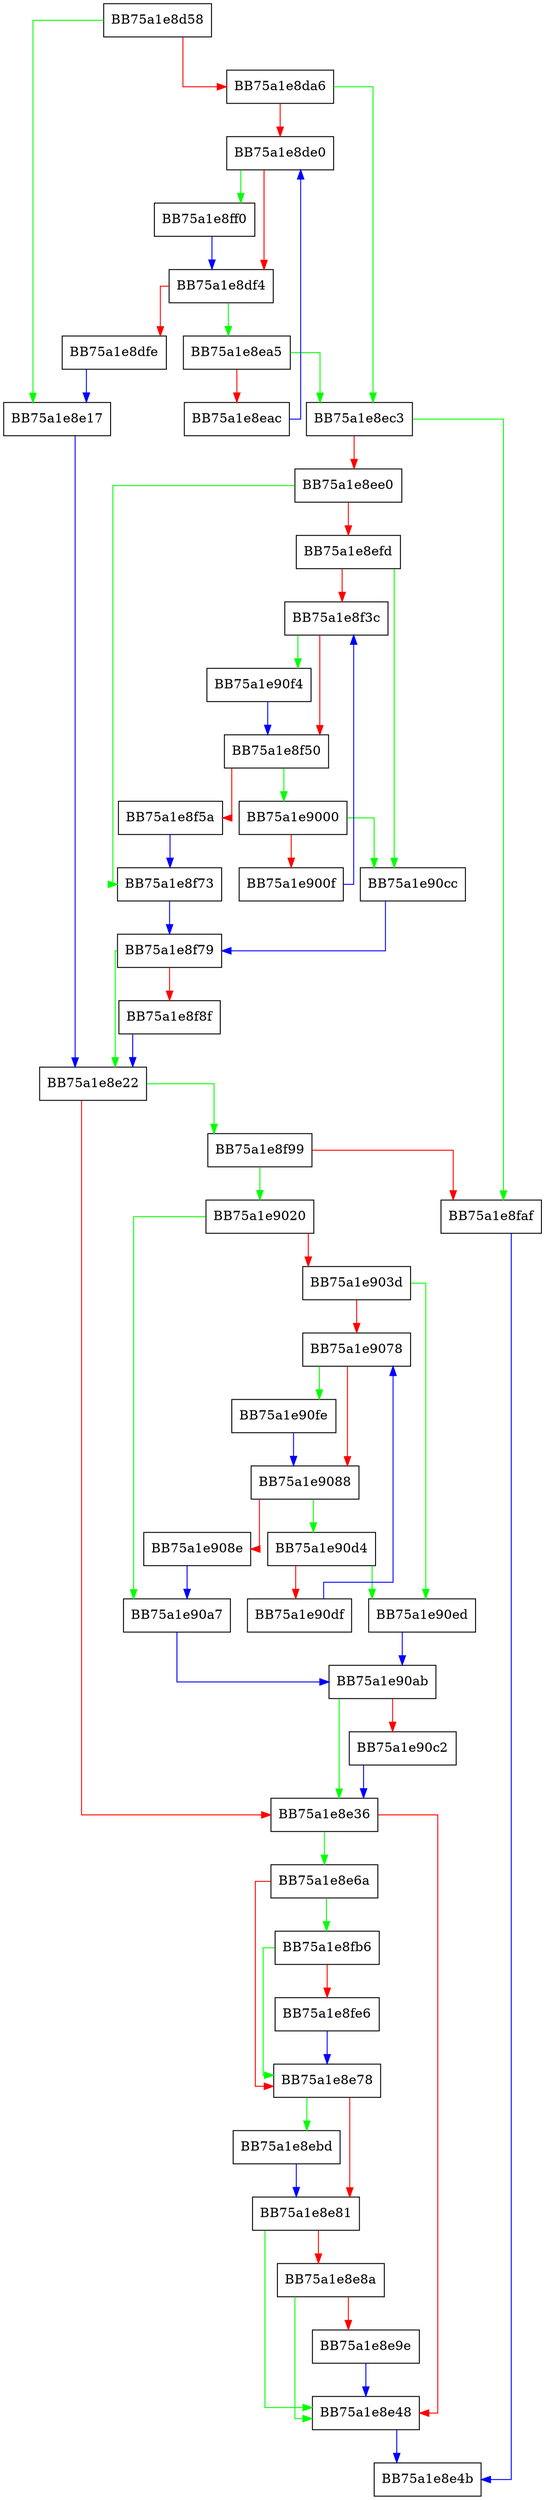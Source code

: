 digraph mmap_single_page {
  node [shape="box"];
  graph [splines=ortho];
  BB75a1e8d58 -> BB75a1e8e17 [color="green"];
  BB75a1e8d58 -> BB75a1e8da6 [color="red"];
  BB75a1e8da6 -> BB75a1e8ec3 [color="green"];
  BB75a1e8da6 -> BB75a1e8de0 [color="red"];
  BB75a1e8de0 -> BB75a1e8ff0 [color="green"];
  BB75a1e8de0 -> BB75a1e8df4 [color="red"];
  BB75a1e8df4 -> BB75a1e8ea5 [color="green"];
  BB75a1e8df4 -> BB75a1e8dfe [color="red"];
  BB75a1e8dfe -> BB75a1e8e17 [color="blue"];
  BB75a1e8e17 -> BB75a1e8e22 [color="blue"];
  BB75a1e8e22 -> BB75a1e8f99 [color="green"];
  BB75a1e8e22 -> BB75a1e8e36 [color="red"];
  BB75a1e8e36 -> BB75a1e8e6a [color="green"];
  BB75a1e8e36 -> BB75a1e8e48 [color="red"];
  BB75a1e8e48 -> BB75a1e8e4b [color="blue"];
  BB75a1e8e6a -> BB75a1e8fb6 [color="green"];
  BB75a1e8e6a -> BB75a1e8e78 [color="red"];
  BB75a1e8e78 -> BB75a1e8ebd [color="green"];
  BB75a1e8e78 -> BB75a1e8e81 [color="red"];
  BB75a1e8e81 -> BB75a1e8e48 [color="green"];
  BB75a1e8e81 -> BB75a1e8e8a [color="red"];
  BB75a1e8e8a -> BB75a1e8e48 [color="green"];
  BB75a1e8e8a -> BB75a1e8e9e [color="red"];
  BB75a1e8e9e -> BB75a1e8e48 [color="blue"];
  BB75a1e8ea5 -> BB75a1e8ec3 [color="green"];
  BB75a1e8ea5 -> BB75a1e8eac [color="red"];
  BB75a1e8eac -> BB75a1e8de0 [color="blue"];
  BB75a1e8ebd -> BB75a1e8e81 [color="blue"];
  BB75a1e8ec3 -> BB75a1e8faf [color="green"];
  BB75a1e8ec3 -> BB75a1e8ee0 [color="red"];
  BB75a1e8ee0 -> BB75a1e8f73 [color="green"];
  BB75a1e8ee0 -> BB75a1e8efd [color="red"];
  BB75a1e8efd -> BB75a1e90cc [color="green"];
  BB75a1e8efd -> BB75a1e8f3c [color="red"];
  BB75a1e8f3c -> BB75a1e90f4 [color="green"];
  BB75a1e8f3c -> BB75a1e8f50 [color="red"];
  BB75a1e8f50 -> BB75a1e9000 [color="green"];
  BB75a1e8f50 -> BB75a1e8f5a [color="red"];
  BB75a1e8f5a -> BB75a1e8f73 [color="blue"];
  BB75a1e8f73 -> BB75a1e8f79 [color="blue"];
  BB75a1e8f79 -> BB75a1e8e22 [color="green"];
  BB75a1e8f79 -> BB75a1e8f8f [color="red"];
  BB75a1e8f8f -> BB75a1e8e22 [color="blue"];
  BB75a1e8f99 -> BB75a1e9020 [color="green"];
  BB75a1e8f99 -> BB75a1e8faf [color="red"];
  BB75a1e8faf -> BB75a1e8e4b [color="blue"];
  BB75a1e8fb6 -> BB75a1e8e78 [color="green"];
  BB75a1e8fb6 -> BB75a1e8fe6 [color="red"];
  BB75a1e8fe6 -> BB75a1e8e78 [color="blue"];
  BB75a1e8ff0 -> BB75a1e8df4 [color="blue"];
  BB75a1e9000 -> BB75a1e90cc [color="green"];
  BB75a1e9000 -> BB75a1e900f [color="red"];
  BB75a1e900f -> BB75a1e8f3c [color="blue"];
  BB75a1e9020 -> BB75a1e90a7 [color="green"];
  BB75a1e9020 -> BB75a1e903d [color="red"];
  BB75a1e903d -> BB75a1e90ed [color="green"];
  BB75a1e903d -> BB75a1e9078 [color="red"];
  BB75a1e9078 -> BB75a1e90fe [color="green"];
  BB75a1e9078 -> BB75a1e9088 [color="red"];
  BB75a1e9088 -> BB75a1e90d4 [color="green"];
  BB75a1e9088 -> BB75a1e908e [color="red"];
  BB75a1e908e -> BB75a1e90a7 [color="blue"];
  BB75a1e90a7 -> BB75a1e90ab [color="blue"];
  BB75a1e90ab -> BB75a1e8e36 [color="green"];
  BB75a1e90ab -> BB75a1e90c2 [color="red"];
  BB75a1e90c2 -> BB75a1e8e36 [color="blue"];
  BB75a1e90cc -> BB75a1e8f79 [color="blue"];
  BB75a1e90d4 -> BB75a1e90ed [color="green"];
  BB75a1e90d4 -> BB75a1e90df [color="red"];
  BB75a1e90df -> BB75a1e9078 [color="blue"];
  BB75a1e90ed -> BB75a1e90ab [color="blue"];
  BB75a1e90f4 -> BB75a1e8f50 [color="blue"];
  BB75a1e90fe -> BB75a1e9088 [color="blue"];
}